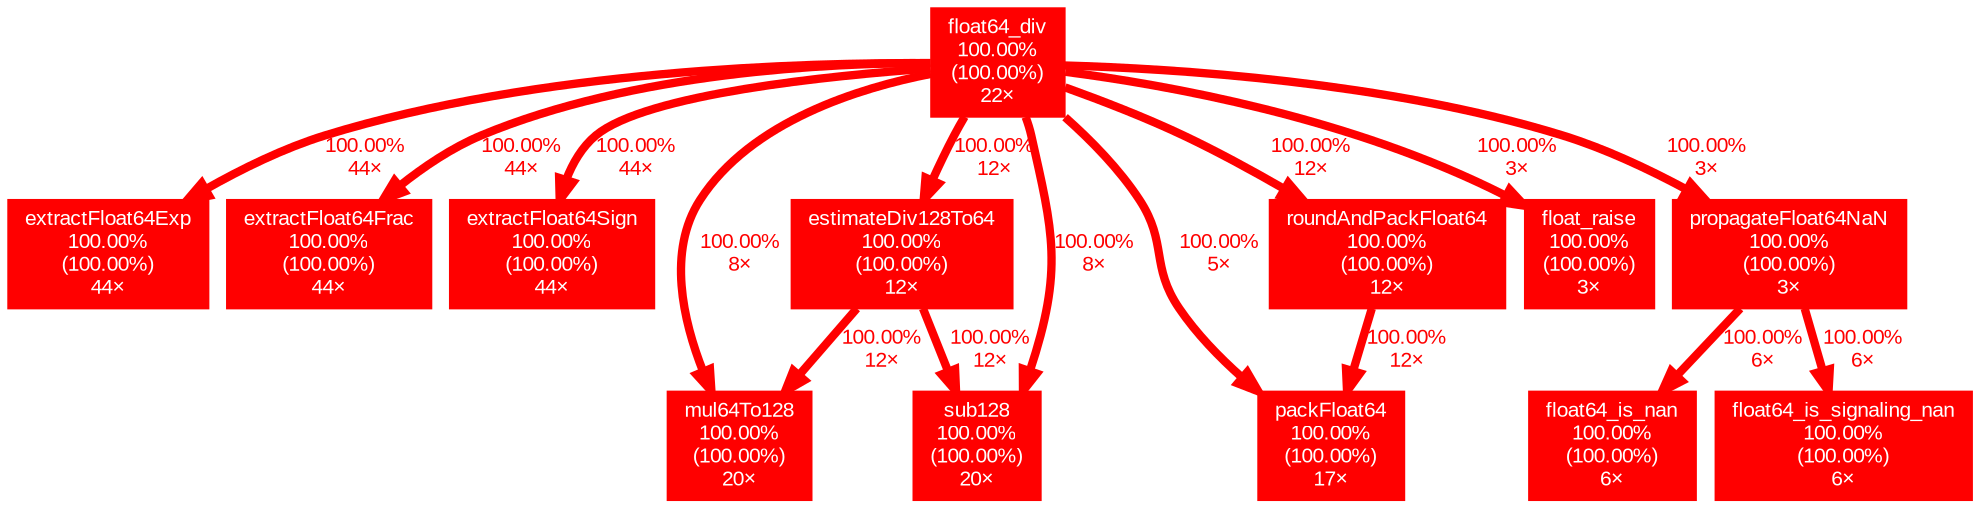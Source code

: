 digraph {
	graph [fontname=Arial, nodesep=0.125, ranksep=0.25];
	node [fontcolor=white, fontname=Arial, height=0, shape=box, style=filled, width=0];
	edge [fontname=Arial];
	1 [color="#ff0000", fontcolor="#ffffff", fontsize="10.00", label="extractFloat64Exp\n100.00%\n(100.00%)\n44×"];
	2 [color="#ff0000", fontcolor="#ffffff", fontsize="10.00", label="extractFloat64Frac\n100.00%\n(100.00%)\n44×"];
	3 [color="#ff0000", fontcolor="#ffffff", fontsize="10.00", label="extractFloat64Sign\n100.00%\n(100.00%)\n44×"];
	4 [color="#ff0000", fontcolor="#ffffff", fontsize="10.00", label="float64_div\n100.00%\n(100.00%)\n22×"];
	4 -> 1 [arrowsize="1.00", color="#ff0000", fontcolor="#ff0000", fontsize="10.00", label="100.00%\n44×", labeldistance="4.00", penwidth="4.00"];
	4 -> 2 [arrowsize="1.00", color="#ff0000", fontcolor="#ff0000", fontsize="10.00", label="100.00%\n44×", labeldistance="4.00", penwidth="4.00"];
	4 -> 3 [arrowsize="1.00", color="#ff0000", fontcolor="#ff0000", fontsize="10.00", label="100.00%\n44×", labeldistance="4.00", penwidth="4.00"];
	4 -> 5 [arrowsize="1.00", color="#ff0000", fontcolor="#ff0000", fontsize="10.00", label="100.00%\n8×", labeldistance="4.00", penwidth="4.00"];
	4 -> 6 [arrowsize="1.00", color="#ff0000", fontcolor="#ff0000", fontsize="10.00", label="100.00%\n8×", labeldistance="4.00", penwidth="4.00"];
	4 -> 7 [arrowsize="1.00", color="#ff0000", fontcolor="#ff0000", fontsize="10.00", label="100.00%\n5×", labeldistance="4.00", penwidth="4.00"];
	4 -> 8 [arrowsize="1.00", color="#ff0000", fontcolor="#ff0000", fontsize="10.00", label="100.00%\n12×", labeldistance="4.00", penwidth="4.00"];
	4 -> 9 [arrowsize="1.00", color="#ff0000", fontcolor="#ff0000", fontsize="10.00", label="100.00%\n12×", labeldistance="4.00", penwidth="4.00"];
	4 -> 12 [arrowsize="1.00", color="#ff0000", fontcolor="#ff0000", fontsize="10.00", label="100.00%\n3×", labeldistance="4.00", penwidth="4.00"];
	4 -> 13 [arrowsize="1.00", color="#ff0000", fontcolor="#ff0000", fontsize="10.00", label="100.00%\n3×", labeldistance="4.00", penwidth="4.00"];
	5 [color="#ff0000", fontcolor="#ffffff", fontsize="10.00", label="mul64To128\n100.00%\n(100.00%)\n20×"];
	6 [color="#ff0000", fontcolor="#ffffff", fontsize="10.00", label="sub128\n100.00%\n(100.00%)\n20×"];
	7 [color="#ff0000", fontcolor="#ffffff", fontsize="10.00", label="packFloat64\n100.00%\n(100.00%)\n17×"];
	8 [color="#ff0000", fontcolor="#ffffff", fontsize="10.00", label="estimateDiv128To64\n100.00%\n(100.00%)\n12×"];
	8 -> 5 [arrowsize="1.00", color="#ff0000", fontcolor="#ff0000", fontsize="10.00", label="100.00%\n12×", labeldistance="4.00", penwidth="4.00"];
	8 -> 6 [arrowsize="1.00", color="#ff0000", fontcolor="#ff0000", fontsize="10.00", label="100.00%\n12×", labeldistance="4.00", penwidth="4.00"];
	9 [color="#ff0000", fontcolor="#ffffff", fontsize="10.00", label="roundAndPackFloat64\n100.00%\n(100.00%)\n12×"];
	9 -> 7 [arrowsize="1.00", color="#ff0000", fontcolor="#ff0000", fontsize="10.00", label="100.00%\n12×", labeldistance="4.00", penwidth="4.00"];
	10 [color="#ff0000", fontcolor="#ffffff", fontsize="10.00", label="float64_is_nan\n100.00%\n(100.00%)\n6×"];
	11 [color="#ff0000", fontcolor="#ffffff", fontsize="10.00", label="float64_is_signaling_nan\n100.00%\n(100.00%)\n6×"];
	12 [color="#ff0000", fontcolor="#ffffff", fontsize="10.00", label="float_raise\n100.00%\n(100.00%)\n3×"];
	13 [color="#ff0000", fontcolor="#ffffff", fontsize="10.00", label="propagateFloat64NaN\n100.00%\n(100.00%)\n3×"];
	13 -> 10 [arrowsize="1.00", color="#ff0000", fontcolor="#ff0000", fontsize="10.00", label="100.00%\n6×", labeldistance="4.00", penwidth="4.00"];
	13 -> 11 [arrowsize="1.00", color="#ff0000", fontcolor="#ff0000", fontsize="10.00", label="100.00%\n6×", labeldistance="4.00", penwidth="4.00"];
}
